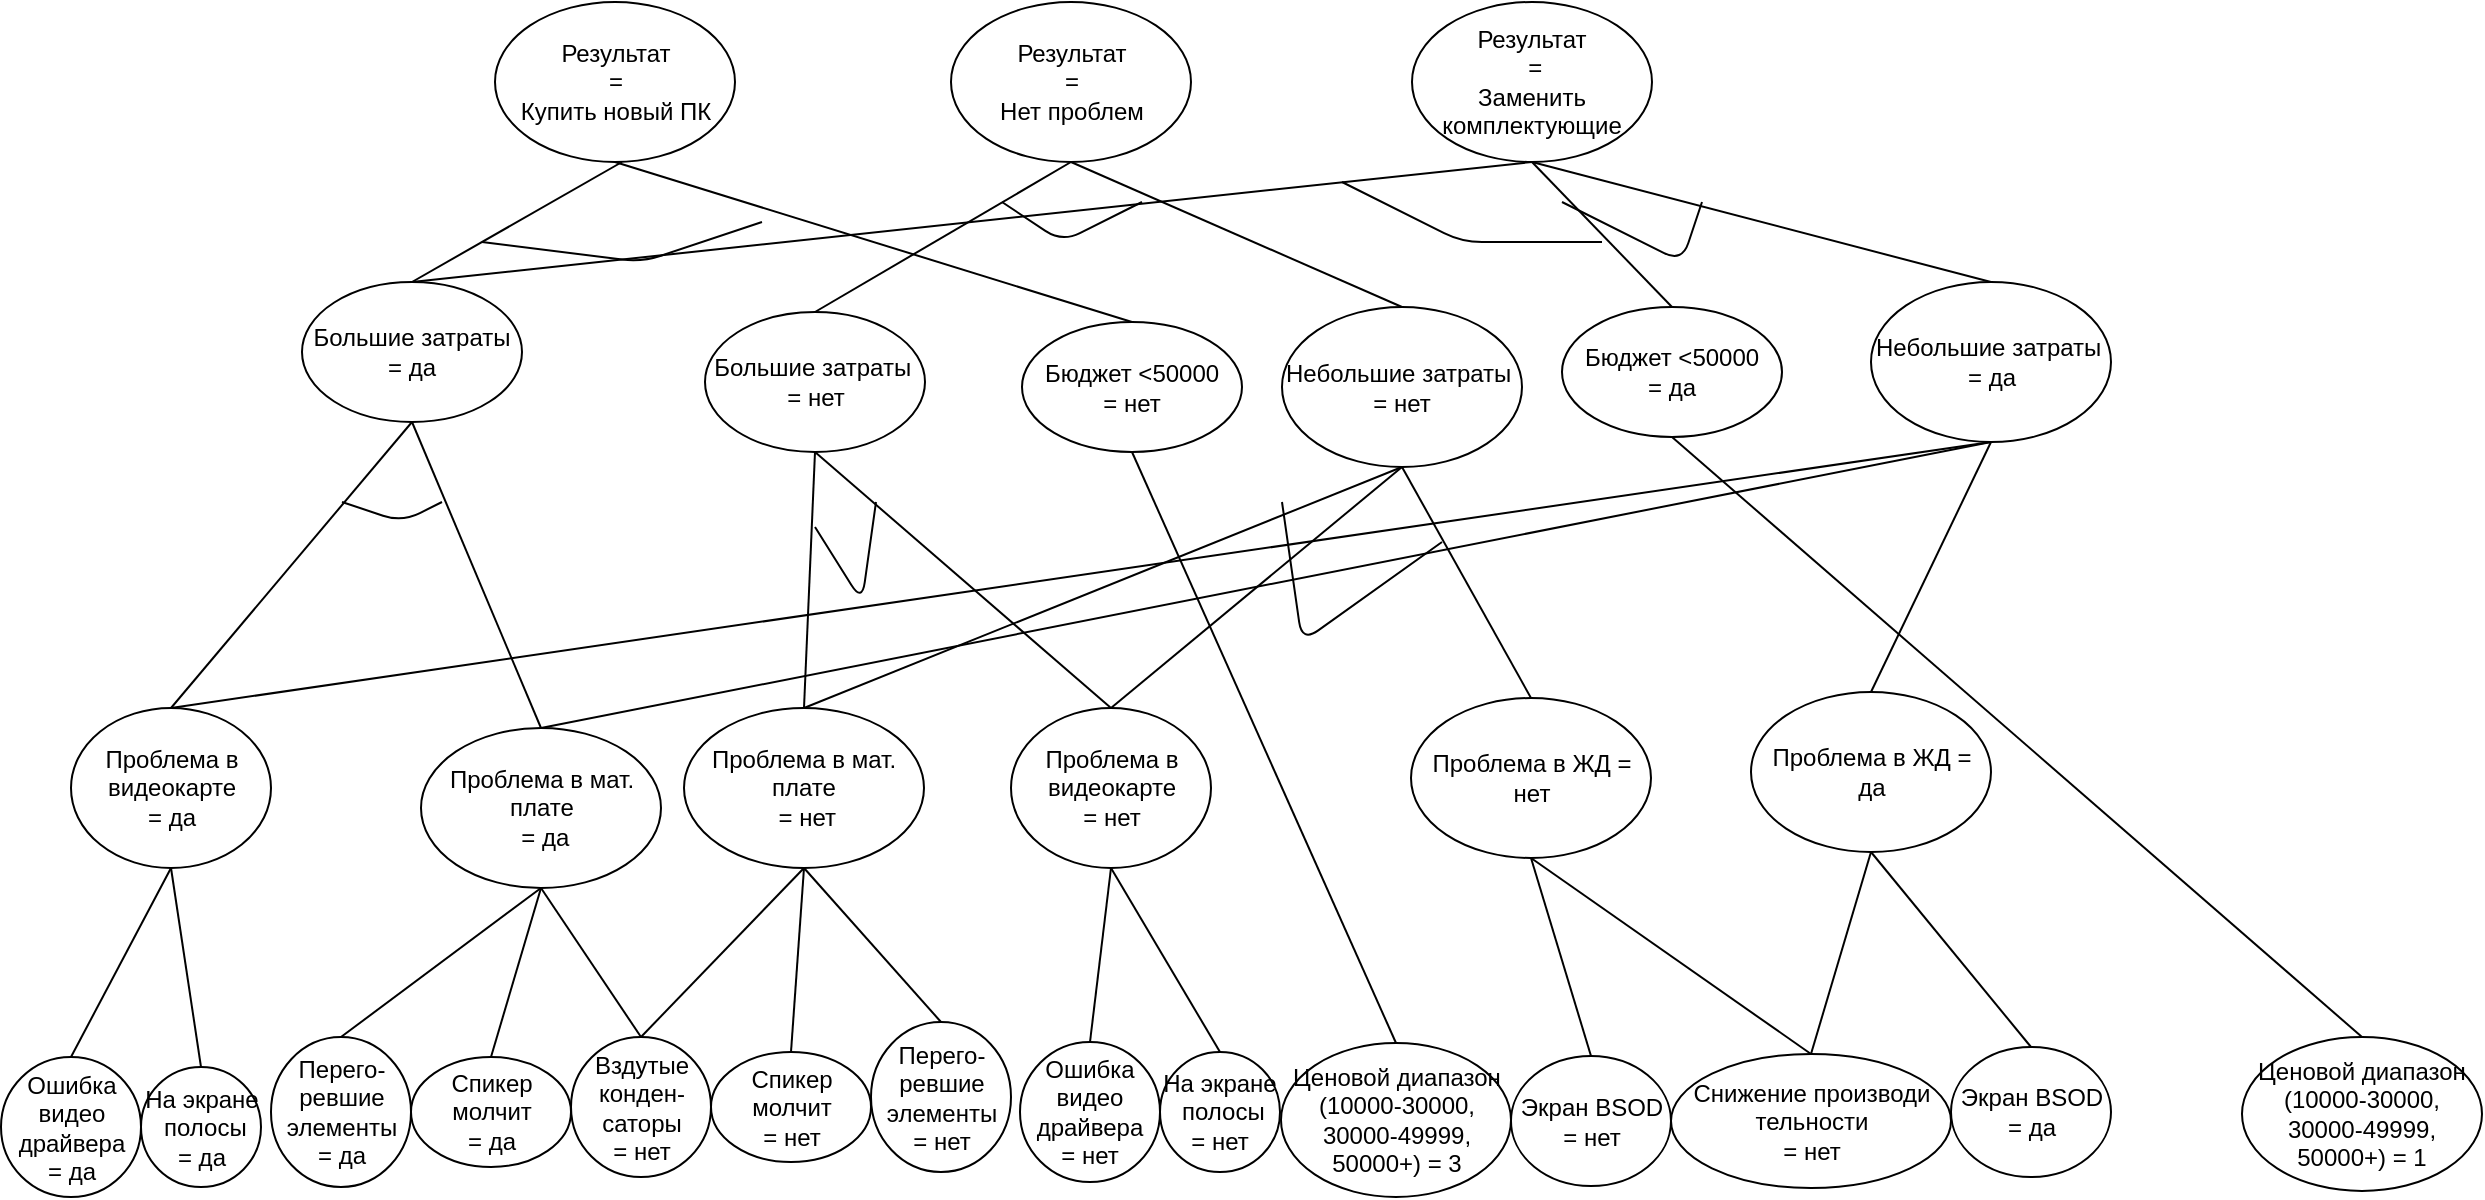 <mxfile pages="1" version="11.2.8" type="device"><diagram id="41HeDnKwgVC-AaLXBNHI" name="Page-1"><mxGraphModel dx="1304" dy="160" grid="1" gridSize="10" guides="1" tooltips="1" connect="1" arrows="1" fold="1" page="1" pageScale="1" pageWidth="1400" pageHeight="850" math="0" shadow="0"><root><mxCell id="0"/><mxCell id="1" parent="0"/><mxCell id="L-xDdP_AgWnEPTzV1BD6-4" value="Ошибка видео&lt;br&gt;драйвера&lt;br&gt;= да" style="ellipse;whiteSpace=wrap;html=1;" parent="1" vertex="1"><mxGeometry x="9.5" y="537.5" width="70" height="70" as="geometry"/></mxCell><mxCell id="L-xDdP_AgWnEPTzV1BD6-5" value="На экране&lt;br&gt;&amp;nbsp;полосы&lt;br&gt;= да" style="ellipse;whiteSpace=wrap;html=1;" parent="1" vertex="1"><mxGeometry x="79.5" y="542.5" width="60" height="60" as="geometry"/></mxCell><mxCell id="L-xDdP_AgWnEPTzV1BD6-6" value="Перего-&lt;br&gt;ревшие элементы&lt;br&gt;= да" style="ellipse;whiteSpace=wrap;html=1;" parent="1" vertex="1"><mxGeometry x="144.5" y="527.5" width="70" height="75" as="geometry"/></mxCell><mxCell id="L-xDdP_AgWnEPTzV1BD6-7" value="Вздутые конден-&lt;br&gt;саторы&lt;br&gt;= нет" style="ellipse;whiteSpace=wrap;html=1;" parent="1" vertex="1"><mxGeometry x="294.5" y="527.5" width="70" height="70" as="geometry"/></mxCell><mxCell id="L-xDdP_AgWnEPTzV1BD6-8" value="Спикер молчит&lt;br&gt;= да" style="ellipse;whiteSpace=wrap;html=1;" parent="1" vertex="1"><mxGeometry x="214.5" y="537.5" width="80" height="55" as="geometry"/></mxCell><mxCell id="L-xDdP_AgWnEPTzV1BD6-11" value="Экран BSOD = нет" style="ellipse;whiteSpace=wrap;html=1;" parent="1" vertex="1"><mxGeometry x="764.5" y="537" width="80" height="65" as="geometry"/></mxCell><mxCell id="L-xDdP_AgWnEPTzV1BD6-12" value="Снижение производи&lt;br&gt;тельности&lt;br&gt;= нет" style="ellipse;whiteSpace=wrap;html=1;" parent="1" vertex="1"><mxGeometry x="844.5" y="536" width="140" height="67" as="geometry"/></mxCell><mxCell id="L-xDdP_AgWnEPTzV1BD6-14" value="Бюджет &amp;lt;50000 &lt;br&gt;= да" style="ellipse;whiteSpace=wrap;html=1;" parent="1" vertex="1"><mxGeometry x="790" y="162.5" width="110" height="65" as="geometry"/></mxCell><mxCell id="L-xDdP_AgWnEPTzV1BD6-15" value="Ценовой диапазон&lt;br&gt;(10000-30000, 30000-49999, 50000+) = 1" style="ellipse;whiteSpace=wrap;html=1;" parent="1" vertex="1"><mxGeometry x="1130" y="527.5" width="120" height="77" as="geometry"/></mxCell><mxCell id="L-xDdP_AgWnEPTzV1BD6-17" value="Проблема в видеокарте &lt;br&gt;= да" style="ellipse;whiteSpace=wrap;html=1;" parent="1" vertex="1"><mxGeometry x="44.5" y="363" width="100" height="80" as="geometry"/></mxCell><mxCell id="L-xDdP_AgWnEPTzV1BD6-18" value="Проблема в мат. плате&lt;br&gt;&amp;nbsp;= да" style="ellipse;whiteSpace=wrap;html=1;" parent="1" vertex="1"><mxGeometry x="219.5" y="373" width="120" height="80" as="geometry"/></mxCell><mxCell id="L-xDdP_AgWnEPTzV1BD6-20" value="Проблема в ЖД = нет" style="ellipse;whiteSpace=wrap;html=1;" parent="1" vertex="1"><mxGeometry x="714.5" y="358" width="120" height="80" as="geometry"/></mxCell><mxCell id="L-xDdP_AgWnEPTzV1BD6-21" value="Большие затраты&lt;br&gt;= да" style="ellipse;whiteSpace=wrap;html=1;" parent="1" vertex="1"><mxGeometry x="160" y="150" width="110" height="70" as="geometry"/></mxCell><mxCell id="L-xDdP_AgWnEPTzV1BD6-22" value="Результат &lt;br&gt;= &lt;br&gt;Купить новый ПК" style="ellipse;whiteSpace=wrap;html=1;" parent="1" vertex="1"><mxGeometry x="256.5" y="10" width="120" height="80" as="geometry"/></mxCell><mxCell id="L-xDdP_AgWnEPTzV1BD6-23" value="Результат&lt;br&gt;&amp;nbsp;= &lt;br&gt;Заменить комплектующие" style="ellipse;whiteSpace=wrap;html=1;" parent="1" vertex="1"><mxGeometry x="715" y="10" width="120" height="80" as="geometry"/></mxCell><mxCell id="L-xDdP_AgWnEPTzV1BD6-25" value="Небольшие затраты&amp;nbsp;&lt;br&gt;= нет" style="ellipse;whiteSpace=wrap;html=1;" parent="1" vertex="1"><mxGeometry x="650" y="162.5" width="120" height="80" as="geometry"/></mxCell><mxCell id="khWoCTFKAVh0ORb6sFkv-4" value="" style="endArrow=none;html=1;entryX=0.5;entryY=1;entryDx=0;entryDy=0;exitX=0.5;exitY=0;exitDx=0;exitDy=0;" parent="1" source="L-xDdP_AgWnEPTzV1BD6-4" target="L-xDdP_AgWnEPTzV1BD6-17" edge="1"><mxGeometry width="50" height="50" relative="1" as="geometry"><mxPoint x="20" y="590" as="sourcePoint"/><mxPoint x="70" y="540" as="targetPoint"/></mxGeometry></mxCell><mxCell id="khWoCTFKAVh0ORb6sFkv-5" value="" style="endArrow=none;html=1;entryX=0.5;entryY=1;entryDx=0;entryDy=0;exitX=0.5;exitY=0;exitDx=0;exitDy=0;" parent="1" source="L-xDdP_AgWnEPTzV1BD6-5" target="L-xDdP_AgWnEPTzV1BD6-17" edge="1"><mxGeometry width="50" height="50" relative="1" as="geometry"><mxPoint x="20" y="590" as="sourcePoint"/><mxPoint x="70" y="540" as="targetPoint"/></mxGeometry></mxCell><mxCell id="khWoCTFKAVh0ORb6sFkv-7" value="" style="endArrow=none;html=1;entryX=0.5;entryY=1;entryDx=0;entryDy=0;exitX=0.5;exitY=0;exitDx=0;exitDy=0;" parent="1" source="L-xDdP_AgWnEPTzV1BD6-6" target="L-xDdP_AgWnEPTzV1BD6-18" edge="1"><mxGeometry width="50" height="50" relative="1" as="geometry"><mxPoint x="-97" y="590" as="sourcePoint"/><mxPoint x="-47" y="540" as="targetPoint"/></mxGeometry></mxCell><mxCell id="khWoCTFKAVh0ORb6sFkv-8" value="" style="endArrow=none;html=1;entryX=0.5;entryY=1;entryDx=0;entryDy=0;exitX=0.5;exitY=0;exitDx=0;exitDy=0;" parent="1" source="L-xDdP_AgWnEPTzV1BD6-7" target="L-xDdP_AgWnEPTzV1BD6-18" edge="1"><mxGeometry width="50" height="50" relative="1" as="geometry"><mxPoint x="-87.0" y="600" as="sourcePoint"/><mxPoint x="-37.0" y="550" as="targetPoint"/></mxGeometry></mxCell><mxCell id="khWoCTFKAVh0ORb6sFkv-9" value="" style="endArrow=none;html=1;exitX=0.5;exitY=0;exitDx=0;exitDy=0;entryX=0.5;entryY=1;entryDx=0;entryDy=0;" parent="1" source="L-xDdP_AgWnEPTzV1BD6-8" edge="1" target="L-xDdP_AgWnEPTzV1BD6-18"><mxGeometry width="50" height="50" relative="1" as="geometry"><mxPoint x="-97" y="590" as="sourcePoint"/><mxPoint x="313" y="360" as="targetPoint"/></mxGeometry></mxCell><mxCell id="khWoCTFKAVh0ORb6sFkv-12" value="" style="endArrow=none;html=1;entryX=0.5;entryY=1;entryDx=0;entryDy=0;exitX=0.5;exitY=0;exitDx=0;exitDy=0;" parent="1" source="L-xDdP_AgWnEPTzV1BD6-11" target="L-xDdP_AgWnEPTzV1BD6-20" edge="1"><mxGeometry width="50" height="50" relative="1" as="geometry"><mxPoint x="-90.0" y="640" as="sourcePoint"/><mxPoint x="-40.0" y="590" as="targetPoint"/></mxGeometry></mxCell><mxCell id="khWoCTFKAVh0ORb6sFkv-13" value="" style="endArrow=none;html=1;entryX=0.5;entryY=1;entryDx=0;entryDy=0;exitX=0.5;exitY=0;exitDx=0;exitDy=0;" parent="1" source="L-xDdP_AgWnEPTzV1BD6-12" target="L-xDdP_AgWnEPTzV1BD6-20" edge="1"><mxGeometry width="50" height="50" relative="1" as="geometry"><mxPoint x="-80.0" y="650" as="sourcePoint"/><mxPoint x="-30.0" y="600" as="targetPoint"/></mxGeometry></mxCell><mxCell id="khWoCTFKAVh0ORb6sFkv-14" value="" style="endArrow=none;html=1;entryX=0.5;entryY=1;entryDx=0;entryDy=0;exitX=0.5;exitY=0;exitDx=0;exitDy=0;" parent="1" source="L-xDdP_AgWnEPTzV1BD6-15" target="L-xDdP_AgWnEPTzV1BD6-14" edge="1"><mxGeometry width="50" height="50" relative="1" as="geometry"><mxPoint x="20" y="590" as="sourcePoint"/><mxPoint x="70" y="540" as="targetPoint"/></mxGeometry></mxCell><mxCell id="khWoCTFKAVh0ORb6sFkv-16" value="" style="endArrow=none;html=1;entryX=0.5;entryY=1;entryDx=0;entryDy=0;exitX=0.5;exitY=0;exitDx=0;exitDy=0;" parent="1" source="L-xDdP_AgWnEPTzV1BD6-20" target="L-xDdP_AgWnEPTzV1BD6-25" edge="1"><mxGeometry width="50" height="50" relative="1" as="geometry"><mxPoint x="90.0" y="660" as="sourcePoint"/><mxPoint x="140.0" y="610" as="targetPoint"/></mxGeometry></mxCell><mxCell id="khWoCTFKAVh0ORb6sFkv-18" value="" style="endArrow=none;html=1;entryX=0.5;entryY=1;entryDx=0;entryDy=0;exitX=0.5;exitY=0;exitDx=0;exitDy=0;" parent="1" source="L-xDdP_AgWnEPTzV1BD6-18" target="L-xDdP_AgWnEPTzV1BD6-21" edge="1"><mxGeometry width="50" height="50" relative="1" as="geometry"><mxPoint x="110.0" y="680" as="sourcePoint"/><mxPoint x="160.0" y="630" as="targetPoint"/></mxGeometry></mxCell><mxCell id="khWoCTFKAVh0ORb6sFkv-19" value="" style="endArrow=none;html=1;entryX=0.5;entryY=1;entryDx=0;entryDy=0;exitX=0.5;exitY=0;exitDx=0;exitDy=0;" parent="1" source="L-xDdP_AgWnEPTzV1BD6-17" target="L-xDdP_AgWnEPTzV1BD6-21" edge="1"><mxGeometry width="50" height="50" relative="1" as="geometry"><mxPoint x="120.0" y="690" as="sourcePoint"/><mxPoint x="170.0" y="640" as="targetPoint"/></mxGeometry></mxCell><mxCell id="khWoCTFKAVh0ORb6sFkv-23" value="" style="endArrow=none;html=1;" parent="1" edge="1"><mxGeometry width="50" height="50" relative="1" as="geometry"><mxPoint x="180" y="260" as="sourcePoint"/><mxPoint x="230" y="260" as="targetPoint"/><Array as="points"><mxPoint x="210" y="270"/></Array></mxGeometry></mxCell><mxCell id="khWoCTFKAVh0ORb6sFkv-24" value="" style="endArrow=none;html=1;entryX=0.5;entryY=1;entryDx=0;entryDy=0;exitX=0.5;exitY=0;exitDx=0;exitDy=0;" parent="1" source="yHjsaxPUcfs-Iiv1ji0p-25" target="L-xDdP_AgWnEPTzV1BD6-22" edge="1"><mxGeometry width="50" height="50" relative="1" as="geometry"><mxPoint x="860" y="185.0" as="sourcePoint"/><mxPoint x="430" y="230" as="targetPoint"/></mxGeometry></mxCell><mxCell id="khWoCTFKAVh0ORb6sFkv-25" value="" style="endArrow=none;html=1;exitX=0.5;exitY=0;exitDx=0;exitDy=0;" parent="1" source="L-xDdP_AgWnEPTzV1BD6-21" edge="1"><mxGeometry width="50" height="50" relative="1" as="geometry"><mxPoint x="345.0" y="267.5" as="sourcePoint"/><mxPoint x="320" y="90" as="targetPoint"/></mxGeometry></mxCell><mxCell id="khWoCTFKAVh0ORb6sFkv-26" value="" style="endArrow=none;html=1;" parent="1" edge="1"><mxGeometry width="50" height="50" relative="1" as="geometry"><mxPoint x="250" y="130" as="sourcePoint"/><mxPoint x="390" y="120" as="targetPoint"/><Array as="points"><mxPoint x="330" y="140"/></Array></mxGeometry></mxCell><mxCell id="khWoCTFKAVh0ORb6sFkv-38" value="Результат&lt;br&gt;=&lt;br&gt;Нет проблем" style="ellipse;whiteSpace=wrap;html=1;" parent="1" vertex="1"><mxGeometry x="484.5" y="10" width="120" height="80" as="geometry"/></mxCell><mxCell id="yHjsaxPUcfs-Iiv1ji0p-1" value="Ошибка видео&lt;br&gt;драйвера&lt;br&gt;= нет" style="ellipse;whiteSpace=wrap;html=1;" vertex="1" parent="1"><mxGeometry x="519" y="530" width="70" height="70" as="geometry"/></mxCell><mxCell id="yHjsaxPUcfs-Iiv1ji0p-2" value="На экране&lt;br&gt;&amp;nbsp;полосы&lt;br&gt;= нет" style="ellipse;whiteSpace=wrap;html=1;" vertex="1" parent="1"><mxGeometry x="589" y="535" width="60" height="60" as="geometry"/></mxCell><mxCell id="yHjsaxPUcfs-Iiv1ji0p-3" value="Проблема в видеокарте &lt;br&gt;= нет" style="ellipse;whiteSpace=wrap;html=1;" vertex="1" parent="1"><mxGeometry x="514.5" y="363" width="100" height="80" as="geometry"/></mxCell><mxCell id="yHjsaxPUcfs-Iiv1ji0p-6" value="" style="endArrow=none;html=1;entryX=0.5;entryY=1;entryDx=0;entryDy=0;exitX=0.5;exitY=0;exitDx=0;exitDy=0;" edge="1" parent="1" source="yHjsaxPUcfs-Iiv1ji0p-1" target="yHjsaxPUcfs-Iiv1ji0p-3"><mxGeometry width="50" height="50" relative="1" as="geometry"><mxPoint x="389.5" y="582.5" as="sourcePoint"/><mxPoint x="439.5" y="532.5" as="targetPoint"/></mxGeometry></mxCell><mxCell id="yHjsaxPUcfs-Iiv1ji0p-7" value="" style="endArrow=none;html=1;entryX=0.5;entryY=1;entryDx=0;entryDy=0;exitX=0.5;exitY=0;exitDx=0;exitDy=0;" edge="1" parent="1" source="yHjsaxPUcfs-Iiv1ji0p-2" target="yHjsaxPUcfs-Iiv1ji0p-3"><mxGeometry width="50" height="50" relative="1" as="geometry"><mxPoint x="389.5" y="582.5" as="sourcePoint"/><mxPoint x="439.5" y="532.5" as="targetPoint"/></mxGeometry></mxCell><mxCell id="yHjsaxPUcfs-Iiv1ji0p-8" value="Большие затраты&amp;nbsp;&lt;br&gt;= нет" style="ellipse;whiteSpace=wrap;html=1;" vertex="1" parent="1"><mxGeometry x="361.5" y="165" width="110" height="70" as="geometry"/></mxCell><mxCell id="yHjsaxPUcfs-Iiv1ji0p-9" value="Проблема в мат. плате&lt;br&gt;&amp;nbsp;= нет" style="ellipse;whiteSpace=wrap;html=1;" vertex="1" parent="1"><mxGeometry x="351" y="363" width="120" height="80" as="geometry"/></mxCell><mxCell id="yHjsaxPUcfs-Iiv1ji0p-10" value="" style="endArrow=none;html=1;entryX=0.5;entryY=1;entryDx=0;entryDy=0;exitX=0.5;exitY=0;exitDx=0;exitDy=0;" edge="1" parent="1" source="L-xDdP_AgWnEPTzV1BD6-7" target="yHjsaxPUcfs-Iiv1ji0p-9"><mxGeometry width="50" height="50" relative="1" as="geometry"><mxPoint x="10" y="580" as="sourcePoint"/><mxPoint x="60" y="530" as="targetPoint"/></mxGeometry></mxCell><mxCell id="yHjsaxPUcfs-Iiv1ji0p-11" value="Спикер молчит&lt;br&gt;= нет" style="ellipse;whiteSpace=wrap;html=1;" vertex="1" parent="1"><mxGeometry x="364.5" y="535" width="80" height="55" as="geometry"/></mxCell><mxCell id="yHjsaxPUcfs-Iiv1ji0p-12" value="Перего-&lt;br&gt;ревшие элементы&lt;br&gt;= нет" style="ellipse;whiteSpace=wrap;html=1;" vertex="1" parent="1"><mxGeometry x="444.5" y="520" width="70" height="75" as="geometry"/></mxCell><mxCell id="yHjsaxPUcfs-Iiv1ji0p-13" value="" style="endArrow=none;html=1;entryX=0.5;entryY=1;entryDx=0;entryDy=0;exitX=0.5;exitY=0;exitDx=0;exitDy=0;" edge="1" parent="1" source="yHjsaxPUcfs-Iiv1ji0p-11" target="yHjsaxPUcfs-Iiv1ji0p-9"><mxGeometry width="50" height="50" relative="1" as="geometry"><mxPoint x="10" y="580" as="sourcePoint"/><mxPoint x="60" y="530" as="targetPoint"/></mxGeometry></mxCell><mxCell id="yHjsaxPUcfs-Iiv1ji0p-14" value="" style="endArrow=none;html=1;entryX=0.5;entryY=1;entryDx=0;entryDy=0;exitX=0.5;exitY=0;exitDx=0;exitDy=0;" edge="1" parent="1" source="yHjsaxPUcfs-Iiv1ji0p-12" target="yHjsaxPUcfs-Iiv1ji0p-9"><mxGeometry width="50" height="50" relative="1" as="geometry"><mxPoint x="405" y="432.5" as="sourcePoint"/><mxPoint x="426.5" y="370" as="targetPoint"/></mxGeometry></mxCell><mxCell id="yHjsaxPUcfs-Iiv1ji0p-15" value="" style="endArrow=none;html=1;entryX=0.5;entryY=1;entryDx=0;entryDy=0;exitX=0.5;exitY=0;exitDx=0;exitDy=0;" edge="1" parent="1" source="yHjsaxPUcfs-Iiv1ji0p-9" target="yHjsaxPUcfs-Iiv1ji0p-8"><mxGeometry width="50" height="50" relative="1" as="geometry"><mxPoint x="417" y="270" as="sourcePoint"/><mxPoint x="436.5" y="380" as="targetPoint"/></mxGeometry></mxCell><mxCell id="yHjsaxPUcfs-Iiv1ji0p-16" value="" style="endArrow=none;html=1;entryX=0.5;entryY=1;entryDx=0;entryDy=0;exitX=0.5;exitY=0;exitDx=0;exitDy=0;" edge="1" parent="1" source="yHjsaxPUcfs-Iiv1ji0p-3" target="yHjsaxPUcfs-Iiv1ji0p-8"><mxGeometry width="50" height="50" relative="1" as="geometry"><mxPoint x="425" y="452.5" as="sourcePoint"/><mxPoint x="446.5" y="390" as="targetPoint"/></mxGeometry></mxCell><mxCell id="yHjsaxPUcfs-Iiv1ji0p-17" value="" style="endArrow=none;html=1;" edge="1" parent="1"><mxGeometry width="50" height="50" relative="1" as="geometry"><mxPoint x="416.5" y="272.5" as="sourcePoint"/><mxPoint x="447" y="260" as="targetPoint"/><Array as="points"><mxPoint x="440" y="310"/></Array></mxGeometry></mxCell><mxCell id="yHjsaxPUcfs-Iiv1ji0p-18" value="" style="endArrow=none;html=1;entryX=0.5;entryY=0;entryDx=0;entryDy=0;exitX=0.5;exitY=1;exitDx=0;exitDy=0;" edge="1" parent="1" source="khWoCTFKAVh0ORb6sFkv-38" target="yHjsaxPUcfs-Iiv1ji0p-8"><mxGeometry width="50" height="50" relative="1" as="geometry"><mxPoint x="10" y="580" as="sourcePoint"/><mxPoint x="60" y="530" as="targetPoint"/></mxGeometry></mxCell><mxCell id="yHjsaxPUcfs-Iiv1ji0p-19" value="" style="endArrow=none;html=1;entryX=0.5;entryY=0;entryDx=0;entryDy=0;exitX=0.5;exitY=1;exitDx=0;exitDy=0;" edge="1" parent="1" source="khWoCTFKAVh0ORb6sFkv-38" target="L-xDdP_AgWnEPTzV1BD6-25"><mxGeometry width="50" height="50" relative="1" as="geometry"><mxPoint x="1000" y="130" as="sourcePoint"/><mxPoint x="810" y="160" as="targetPoint"/></mxGeometry></mxCell><mxCell id="yHjsaxPUcfs-Iiv1ji0p-20" value="" style="endArrow=none;html=1;" edge="1" parent="1"><mxGeometry width="50" height="50" relative="1" as="geometry"><mxPoint x="510" y="110" as="sourcePoint"/><mxPoint x="580" y="110" as="targetPoint"/><Array as="points"><mxPoint x="540" y="130"/></Array></mxGeometry></mxCell><mxCell id="yHjsaxPUcfs-Iiv1ji0p-22" value="Ценовой диапазон&lt;br&gt;(10000-30000, 30000-49999, 50000+) = 3" style="ellipse;whiteSpace=wrap;html=1;" vertex="1" parent="1"><mxGeometry x="649.5" y="530.5" width="115" height="77" as="geometry"/></mxCell><mxCell id="yHjsaxPUcfs-Iiv1ji0p-25" value="Бюджет &amp;lt;50000 &lt;br&gt;= нет" style="ellipse;whiteSpace=wrap;html=1;" vertex="1" parent="1"><mxGeometry x="520" y="170" width="110" height="65" as="geometry"/></mxCell><mxCell id="yHjsaxPUcfs-Iiv1ji0p-26" value="" style="endArrow=none;html=1;entryX=0.5;entryY=1;entryDx=0;entryDy=0;exitX=0.5;exitY=0;exitDx=0;exitDy=0;" edge="1" parent="1" source="yHjsaxPUcfs-Iiv1ji0p-22" target="yHjsaxPUcfs-Iiv1ji0p-25"><mxGeometry width="50" height="50" relative="1" as="geometry"><mxPoint x="730" y="380" as="sourcePoint"/><mxPoint x="60" y="520" as="targetPoint"/></mxGeometry></mxCell><mxCell id="yHjsaxPUcfs-Iiv1ji0p-27" value="Небольшие затраты&amp;nbsp;&lt;br&gt;= да" style="ellipse;whiteSpace=wrap;html=1;" vertex="1" parent="1"><mxGeometry x="944.5" y="150" width="120" height="80" as="geometry"/></mxCell><mxCell id="yHjsaxPUcfs-Iiv1ji0p-28" value="" style="endArrow=none;html=1;entryX=0.5;entryY=1;entryDx=0;entryDy=0;exitX=0.5;exitY=0;exitDx=0;exitDy=0;" edge="1" parent="1" source="yHjsaxPUcfs-Iiv1ji0p-27" target="L-xDdP_AgWnEPTzV1BD6-23"><mxGeometry width="50" height="50" relative="1" as="geometry"><mxPoint x="10" y="580" as="sourcePoint"/><mxPoint x="60" y="530" as="targetPoint"/></mxGeometry></mxCell><mxCell id="yHjsaxPUcfs-Iiv1ji0p-29" value="" style="endArrow=none;html=1;entryX=0.5;entryY=1;entryDx=0;entryDy=0;exitX=0.5;exitY=0;exitDx=0;exitDy=0;" edge="1" parent="1" source="L-xDdP_AgWnEPTzV1BD6-14" target="L-xDdP_AgWnEPTzV1BD6-23"><mxGeometry width="50" height="50" relative="1" as="geometry"><mxPoint x="579.5" y="175.0" as="sourcePoint"/><mxPoint x="709.5" y="89.5" as="targetPoint"/></mxGeometry></mxCell><mxCell id="yHjsaxPUcfs-Iiv1ji0p-30" value="Проблема в ЖД = &lt;br&gt;да" style="ellipse;whiteSpace=wrap;html=1;" vertex="1" parent="1"><mxGeometry x="884.5" y="355" width="120" height="80" as="geometry"/></mxCell><mxCell id="yHjsaxPUcfs-Iiv1ji0p-31" value="Экран BSOD = да" style="ellipse;whiteSpace=wrap;html=1;" vertex="1" parent="1"><mxGeometry x="984.5" y="532.5" width="80" height="65" as="geometry"/></mxCell><mxCell id="yHjsaxPUcfs-Iiv1ji0p-33" value="" style="endArrow=none;html=1;entryX=0.5;entryY=1;entryDx=0;entryDy=0;exitX=0.5;exitY=0;exitDx=0;exitDy=0;" edge="1" parent="1" source="yHjsaxPUcfs-Iiv1ji0p-31" target="yHjsaxPUcfs-Iiv1ji0p-30"><mxGeometry width="50" height="50" relative="1" as="geometry"><mxPoint x="10" y="570" as="sourcePoint"/><mxPoint x="60" y="520" as="targetPoint"/></mxGeometry></mxCell><mxCell id="yHjsaxPUcfs-Iiv1ji0p-34" value="" style="endArrow=none;html=1;entryX=0.5;entryY=1;entryDx=0;entryDy=0;exitX=0.5;exitY=0;exitDx=0;exitDy=0;" edge="1" parent="1" source="L-xDdP_AgWnEPTzV1BD6-12" target="yHjsaxPUcfs-Iiv1ji0p-30"><mxGeometry width="50" height="50" relative="1" as="geometry"><mxPoint x="910" y="420" as="sourcePoint"/><mxPoint x="960" y="362" as="targetPoint"/></mxGeometry></mxCell><mxCell id="yHjsaxPUcfs-Iiv1ji0p-35" value="" style="endArrow=none;html=1;entryX=0.5;entryY=1;entryDx=0;entryDy=0;exitX=0.5;exitY=0;exitDx=0;exitDy=0;" edge="1" parent="1" source="yHjsaxPUcfs-Iiv1ji0p-30" target="yHjsaxPUcfs-Iiv1ji0p-27"><mxGeometry width="50" height="50" relative="1" as="geometry"><mxPoint x="10" y="570" as="sourcePoint"/><mxPoint x="60" y="520" as="targetPoint"/></mxGeometry></mxCell><mxCell id="yHjsaxPUcfs-Iiv1ji0p-36" value="" style="endArrow=none;html=1;entryX=0.5;entryY=0;entryDx=0;entryDy=0;exitX=0.5;exitY=1;exitDx=0;exitDy=0;" edge="1" parent="1" source="yHjsaxPUcfs-Iiv1ji0p-27" target="L-xDdP_AgWnEPTzV1BD6-18"><mxGeometry width="50" height="50" relative="1" as="geometry"><mxPoint x="810" y="260" as="sourcePoint"/><mxPoint x="60" y="520" as="targetPoint"/></mxGeometry></mxCell><mxCell id="yHjsaxPUcfs-Iiv1ji0p-37" value="" style="endArrow=none;html=1;entryX=0.5;entryY=0;entryDx=0;entryDy=0;exitX=0.5;exitY=1;exitDx=0;exitDy=0;" edge="1" parent="1" source="yHjsaxPUcfs-Iiv1ji0p-27" target="L-xDdP_AgWnEPTzV1BD6-17"><mxGeometry width="50" height="50" relative="1" as="geometry"><mxPoint x="10" y="570" as="sourcePoint"/><mxPoint x="60" y="520" as="targetPoint"/></mxGeometry></mxCell><mxCell id="yHjsaxPUcfs-Iiv1ji0p-38" value="" style="endArrow=none;html=1;" edge="1" parent="1"><mxGeometry width="50" height="50" relative="1" as="geometry"><mxPoint x="790" y="110" as="sourcePoint"/><mxPoint x="860" y="110" as="targetPoint"/><Array as="points"><mxPoint x="850" y="140"/></Array></mxGeometry></mxCell><mxCell id="yHjsaxPUcfs-Iiv1ji0p-39" value="" style="endArrow=none;html=1;entryX=0.5;entryY=1;entryDx=0;entryDy=0;exitX=0.5;exitY=0;exitDx=0;exitDy=0;" edge="1" parent="1" source="yHjsaxPUcfs-Iiv1ji0p-3" target="L-xDdP_AgWnEPTzV1BD6-25"><mxGeometry width="50" height="50" relative="1" as="geometry"><mxPoint x="10" y="570" as="sourcePoint"/><mxPoint x="60" y="520" as="targetPoint"/></mxGeometry></mxCell><mxCell id="yHjsaxPUcfs-Iiv1ji0p-40" value="" style="endArrow=none;html=1;entryX=0.5;entryY=0;entryDx=0;entryDy=0;exitX=0.5;exitY=1;exitDx=0;exitDy=0;" edge="1" parent="1" source="L-xDdP_AgWnEPTzV1BD6-25" target="yHjsaxPUcfs-Iiv1ji0p-9"><mxGeometry width="50" height="50" relative="1" as="geometry"><mxPoint x="10" y="680" as="sourcePoint"/><mxPoint x="60" y="630" as="targetPoint"/></mxGeometry></mxCell><mxCell id="yHjsaxPUcfs-Iiv1ji0p-41" value="" style="endArrow=none;html=1;" edge="1" parent="1"><mxGeometry width="50" height="50" relative="1" as="geometry"><mxPoint x="650" y="260" as="sourcePoint"/><mxPoint x="730" y="280" as="targetPoint"/><Array as="points"><mxPoint x="660" y="330"/></Array></mxGeometry></mxCell><mxCell id="yHjsaxPUcfs-Iiv1ji0p-42" value="" style="endArrow=none;html=1;entryX=0.5;entryY=0;entryDx=0;entryDy=0;exitX=0.5;exitY=1;exitDx=0;exitDy=0;" edge="1" parent="1" source="L-xDdP_AgWnEPTzV1BD6-23" target="L-xDdP_AgWnEPTzV1BD6-21"><mxGeometry width="50" height="50" relative="1" as="geometry"><mxPoint x="750" y="120" as="sourcePoint"/><mxPoint x="60" y="630" as="targetPoint"/></mxGeometry></mxCell><mxCell id="yHjsaxPUcfs-Iiv1ji0p-43" value="" style="endArrow=none;html=1;" edge="1" parent="1"><mxGeometry width="50" height="50" relative="1" as="geometry"><mxPoint x="810" y="130" as="sourcePoint"/><mxPoint x="680" y="100" as="targetPoint"/><Array as="points"><mxPoint x="740" y="130"/></Array></mxGeometry></mxCell></root></mxGraphModel></diagram></mxfile>